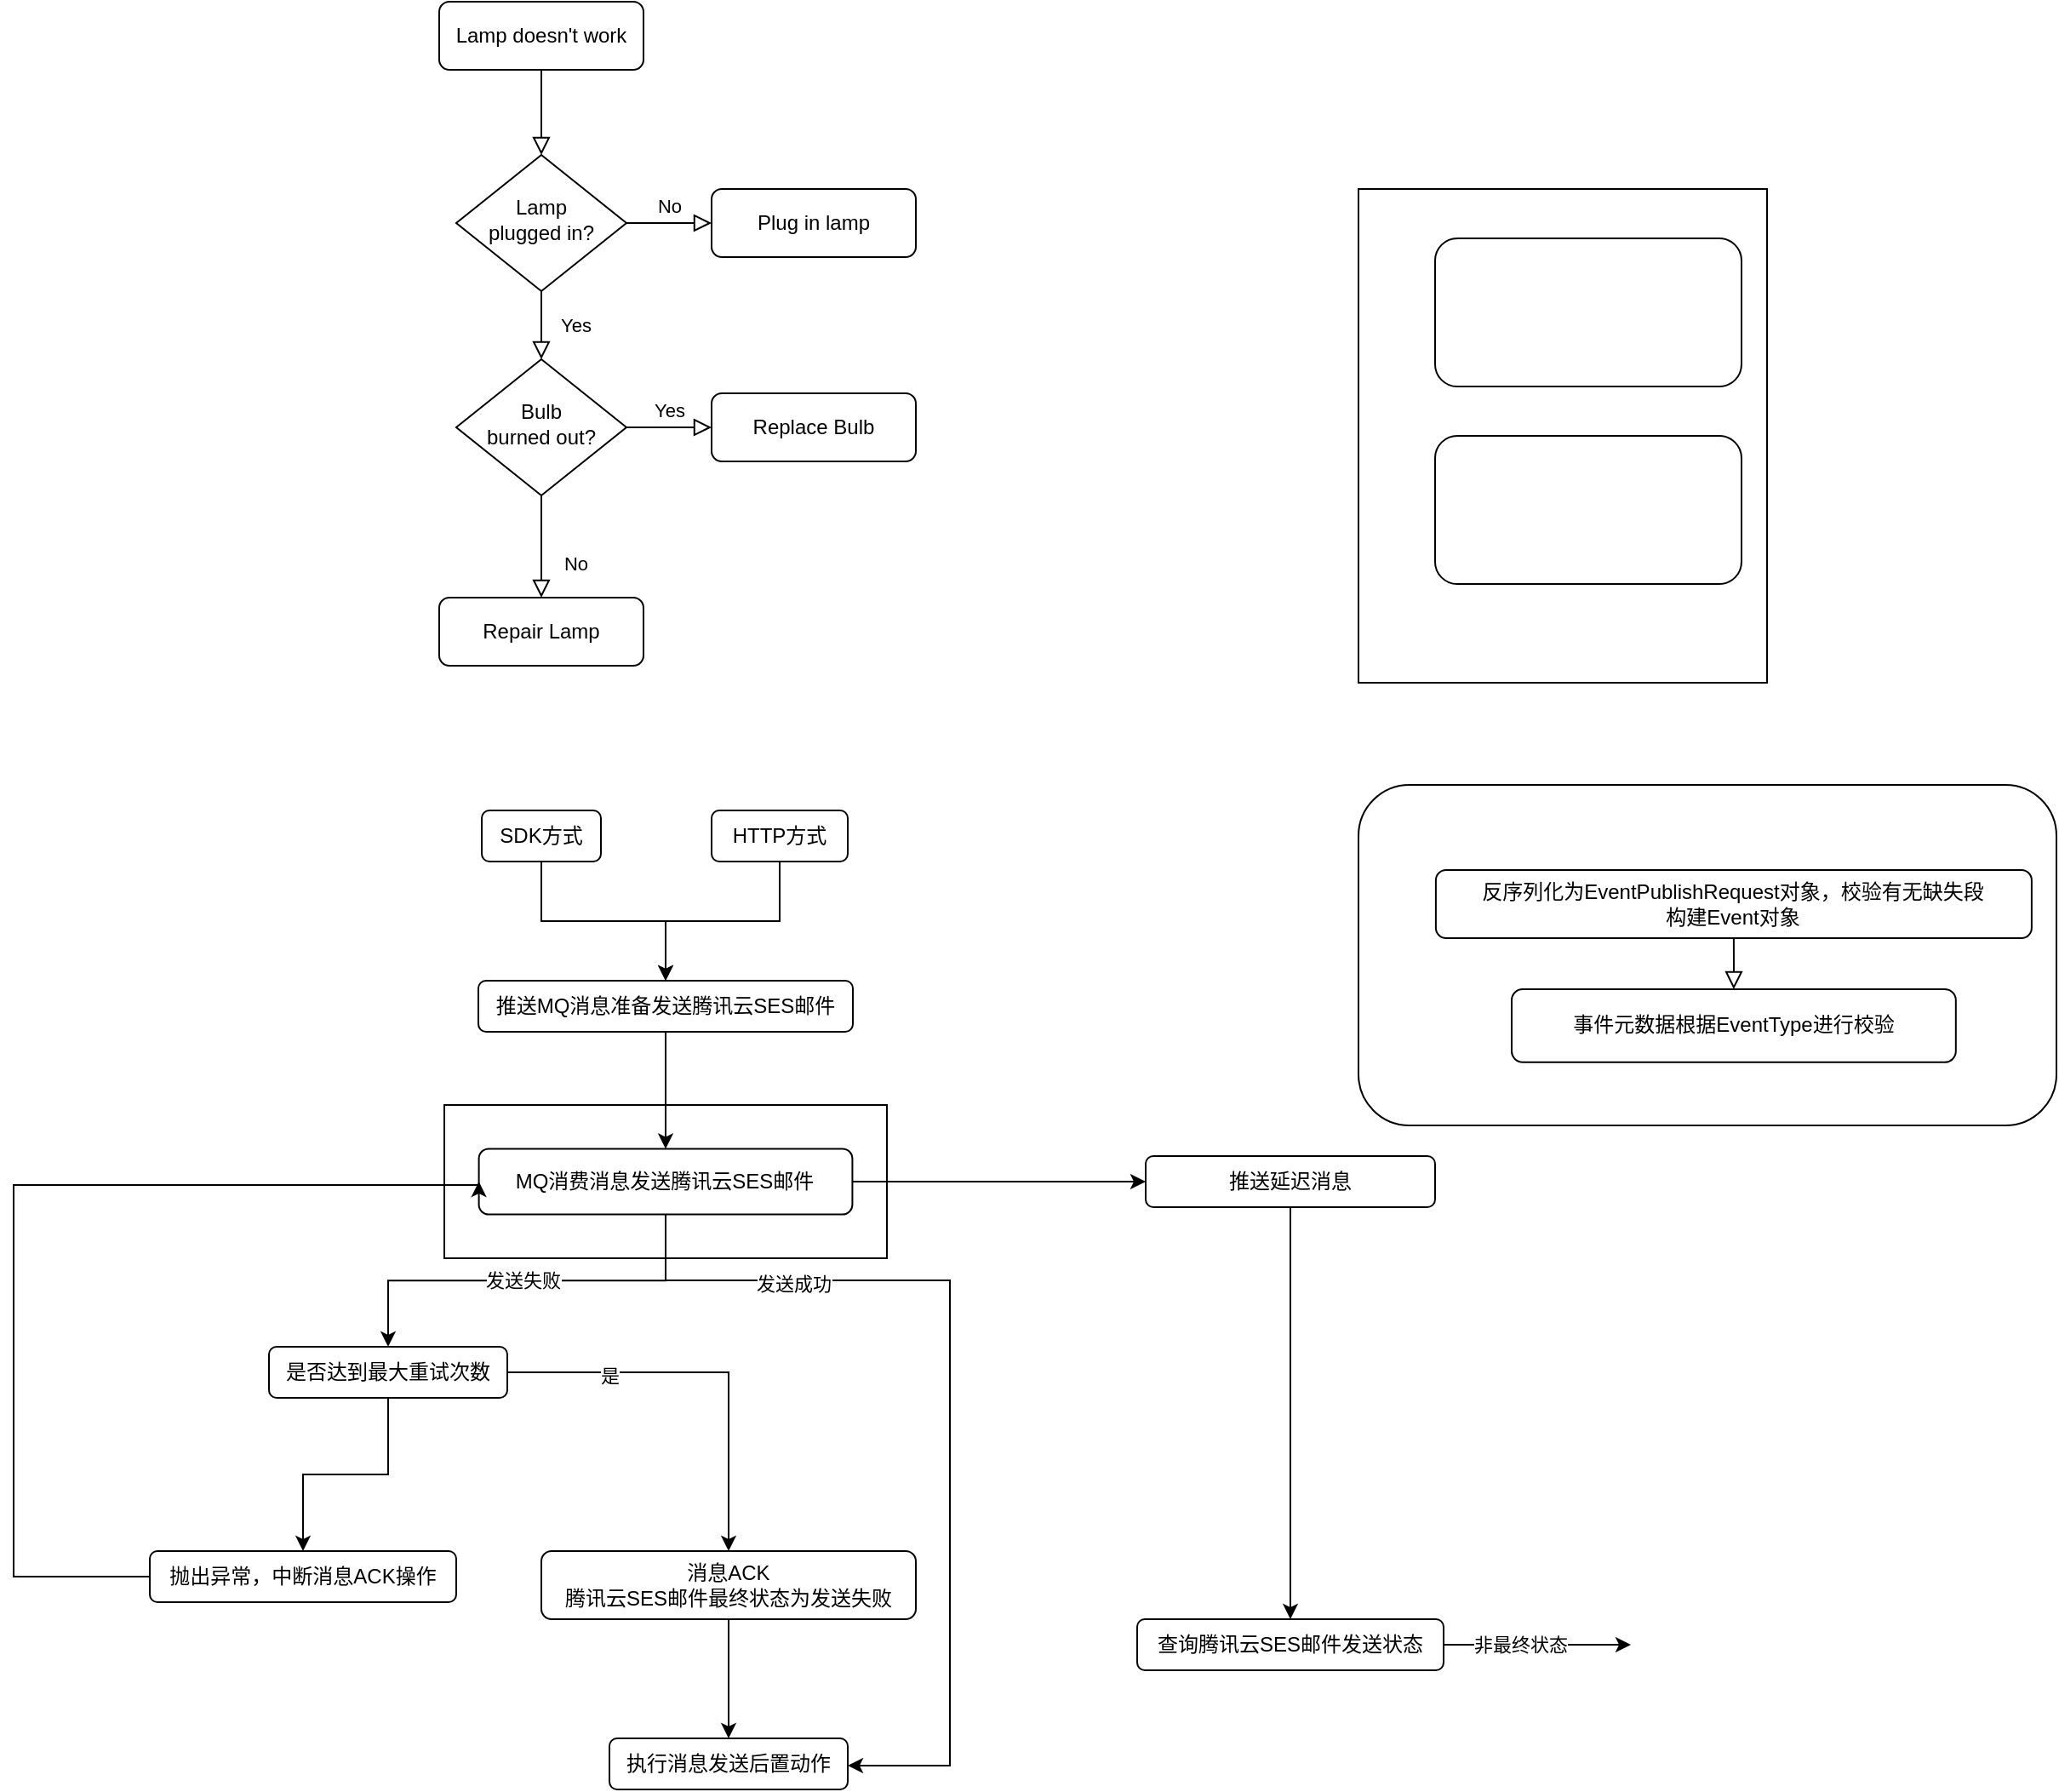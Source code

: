 <mxfile version="22.1.5" type="github">
  <diagram id="C5RBs43oDa-KdzZeNtuy" name="Page-1">
    <mxGraphModel dx="1821" dy="761" grid="1" gridSize="10" guides="1" tooltips="1" connect="1" arrows="1" fold="0" page="0" pageScale="1" pageWidth="827" pageHeight="1169" math="0" shadow="0">
      <root>
        <mxCell id="WIyWlLk6GJQsqaUBKTNV-0" />
        <mxCell id="WIyWlLk6GJQsqaUBKTNV-1" parent="WIyWlLk6GJQsqaUBKTNV-0" />
        <mxCell id="E-Mk3-1XfCoqqupNHNzq-84" value="" style="group;fillColor=default;strokeColor=default;container=1;pointerEvents=0;treeMoving=0;treeFolding=0;moveCells=0;enumerate=0;comic=0;fixedWidth=0;connectable=1;" vertex="1" connectable="0" parent="WIyWlLk6GJQsqaUBKTNV-1">
          <mxGeometry x="700" y="190" width="240" height="290" as="geometry" />
        </mxCell>
        <mxCell id="E-Mk3-1XfCoqqupNHNzq-83" value="" style="rounded=1;whiteSpace=wrap;html=1;pointerEvents=0;strokeColor=default;align=center;verticalAlign=top;fontFamily=Helvetica;fontSize=12;fontColor=default;fillColor=default;gradientColor=none;" vertex="1" parent="E-Mk3-1XfCoqqupNHNzq-84">
          <mxGeometry x="45" y="29" width="180" height="87" as="geometry" />
        </mxCell>
        <mxCell id="E-Mk3-1XfCoqqupNHNzq-82" value="" style="rounded=1;whiteSpace=wrap;html=1;pointerEvents=0;strokeColor=default;align=center;verticalAlign=top;fontFamily=Helvetica;fontSize=12;fontColor=default;fillColor=default;gradientColor=none;" vertex="1" parent="E-Mk3-1XfCoqqupNHNzq-84">
          <mxGeometry x="45" y="145" width="180" height="87" as="geometry" />
        </mxCell>
        <mxCell id="E-Mk3-1XfCoqqupNHNzq-80" value="" style="group;fillColor=default;strokeColor=default;connectable=1;container=1;" vertex="1" connectable="0" parent="WIyWlLk6GJQsqaUBKTNV-1">
          <mxGeometry x="163" y="728" width="260" height="90" as="geometry" />
        </mxCell>
        <mxCell id="E-Mk3-1XfCoqqupNHNzq-7" value="MQ消费消息发送腾讯云SES邮件" style="rounded=1;whiteSpace=wrap;html=1;" vertex="1" parent="E-Mk3-1XfCoqqupNHNzq-80">
          <mxGeometry x="20.3" y="25.719" width="219.409" height="38.571" as="geometry" />
        </mxCell>
        <mxCell id="WIyWlLk6GJQsqaUBKTNV-2" value="" style="rounded=0;html=1;jettySize=auto;orthogonalLoop=1;fontSize=11;endArrow=block;endFill=0;endSize=8;strokeWidth=1;shadow=0;labelBackgroundColor=none;edgeStyle=orthogonalEdgeStyle;" parent="WIyWlLk6GJQsqaUBKTNV-1" source="WIyWlLk6GJQsqaUBKTNV-3" target="WIyWlLk6GJQsqaUBKTNV-6" edge="1">
          <mxGeometry relative="1" as="geometry" />
        </mxCell>
        <mxCell id="WIyWlLk6GJQsqaUBKTNV-3" value="Lamp doesn&#39;t work" style="rounded=1;whiteSpace=wrap;html=1;fontSize=12;glass=0;strokeWidth=1;shadow=0;" parent="WIyWlLk6GJQsqaUBKTNV-1" vertex="1">
          <mxGeometry x="160" y="80" width="120" height="40" as="geometry" />
        </mxCell>
        <mxCell id="WIyWlLk6GJQsqaUBKTNV-4" value="Yes" style="rounded=0;html=1;jettySize=auto;orthogonalLoop=1;fontSize=11;endArrow=block;endFill=0;endSize=8;strokeWidth=1;shadow=0;labelBackgroundColor=none;edgeStyle=orthogonalEdgeStyle;" parent="WIyWlLk6GJQsqaUBKTNV-1" source="WIyWlLk6GJQsqaUBKTNV-6" target="WIyWlLk6GJQsqaUBKTNV-10" edge="1">
          <mxGeometry y="20" relative="1" as="geometry">
            <mxPoint as="offset" />
          </mxGeometry>
        </mxCell>
        <mxCell id="WIyWlLk6GJQsqaUBKTNV-5" value="No" style="edgeStyle=orthogonalEdgeStyle;rounded=0;html=1;jettySize=auto;orthogonalLoop=1;fontSize=11;endArrow=block;endFill=0;endSize=8;strokeWidth=1;shadow=0;labelBackgroundColor=none;" parent="WIyWlLk6GJQsqaUBKTNV-1" source="WIyWlLk6GJQsqaUBKTNV-6" target="WIyWlLk6GJQsqaUBKTNV-7" edge="1">
          <mxGeometry y="10" relative="1" as="geometry">
            <mxPoint as="offset" />
          </mxGeometry>
        </mxCell>
        <mxCell id="WIyWlLk6GJQsqaUBKTNV-6" value="Lamp&lt;br&gt;plugged in?" style="rhombus;whiteSpace=wrap;html=1;shadow=0;fontFamily=Helvetica;fontSize=12;align=center;strokeWidth=1;spacing=6;spacingTop=-4;" parent="WIyWlLk6GJQsqaUBKTNV-1" vertex="1">
          <mxGeometry x="170" y="170" width="100" height="80" as="geometry" />
        </mxCell>
        <mxCell id="WIyWlLk6GJQsqaUBKTNV-7" value="Plug in lamp" style="rounded=1;whiteSpace=wrap;html=1;fontSize=12;glass=0;strokeWidth=1;shadow=0;" parent="WIyWlLk6GJQsqaUBKTNV-1" vertex="1">
          <mxGeometry x="320" y="190" width="120" height="40" as="geometry" />
        </mxCell>
        <mxCell id="WIyWlLk6GJQsqaUBKTNV-8" value="No" style="rounded=0;html=1;jettySize=auto;orthogonalLoop=1;fontSize=11;endArrow=block;endFill=0;endSize=8;strokeWidth=1;shadow=0;labelBackgroundColor=none;edgeStyle=orthogonalEdgeStyle;" parent="WIyWlLk6GJQsqaUBKTNV-1" source="WIyWlLk6GJQsqaUBKTNV-10" target="WIyWlLk6GJQsqaUBKTNV-11" edge="1">
          <mxGeometry x="0.333" y="20" relative="1" as="geometry">
            <mxPoint as="offset" />
          </mxGeometry>
        </mxCell>
        <mxCell id="WIyWlLk6GJQsqaUBKTNV-9" value="Yes" style="edgeStyle=orthogonalEdgeStyle;rounded=0;html=1;jettySize=auto;orthogonalLoop=1;fontSize=11;endArrow=block;endFill=0;endSize=8;strokeWidth=1;shadow=0;labelBackgroundColor=none;" parent="WIyWlLk6GJQsqaUBKTNV-1" source="WIyWlLk6GJQsqaUBKTNV-10" target="WIyWlLk6GJQsqaUBKTNV-12" edge="1">
          <mxGeometry y="10" relative="1" as="geometry">
            <mxPoint as="offset" />
          </mxGeometry>
        </mxCell>
        <mxCell id="WIyWlLk6GJQsqaUBKTNV-10" value="Bulb&lt;br&gt;burned out?" style="rhombus;whiteSpace=wrap;html=1;shadow=0;fontFamily=Helvetica;fontSize=12;align=center;strokeWidth=1;spacing=6;spacingTop=-4;" parent="WIyWlLk6GJQsqaUBKTNV-1" vertex="1">
          <mxGeometry x="170" y="290" width="100" height="80" as="geometry" />
        </mxCell>
        <mxCell id="WIyWlLk6GJQsqaUBKTNV-11" value="Repair Lamp" style="rounded=1;whiteSpace=wrap;html=1;fontSize=12;glass=0;strokeWidth=1;shadow=0;" parent="WIyWlLk6GJQsqaUBKTNV-1" vertex="1">
          <mxGeometry x="160" y="430" width="120" height="40" as="geometry" />
        </mxCell>
        <mxCell id="WIyWlLk6GJQsqaUBKTNV-12" value="Replace Bulb" style="rounded=1;whiteSpace=wrap;html=1;fontSize=12;glass=0;strokeWidth=1;shadow=0;" parent="WIyWlLk6GJQsqaUBKTNV-1" vertex="1">
          <mxGeometry x="320" y="310" width="120" height="40" as="geometry" />
        </mxCell>
        <mxCell id="E-Mk3-1XfCoqqupNHNzq-5" style="edgeStyle=orthogonalEdgeStyle;rounded=0;orthogonalLoop=1;jettySize=auto;html=1;entryX=0.5;entryY=0;entryDx=0;entryDy=0;" edge="1" parent="WIyWlLk6GJQsqaUBKTNV-1" source="E-Mk3-1XfCoqqupNHNzq-1" target="E-Mk3-1XfCoqqupNHNzq-3">
          <mxGeometry relative="1" as="geometry" />
        </mxCell>
        <mxCell id="E-Mk3-1XfCoqqupNHNzq-6" style="edgeStyle=orthogonalEdgeStyle;rounded=0;orthogonalLoop=1;jettySize=auto;html=1;entryX=0.5;entryY=0;entryDx=0;entryDy=0;" edge="1" parent="WIyWlLk6GJQsqaUBKTNV-1" source="E-Mk3-1XfCoqqupNHNzq-2" target="E-Mk3-1XfCoqqupNHNzq-3">
          <mxGeometry relative="1" as="geometry" />
        </mxCell>
        <mxCell id="E-Mk3-1XfCoqqupNHNzq-8" value="" style="edgeStyle=orthogonalEdgeStyle;rounded=0;orthogonalLoop=1;jettySize=auto;html=1;" edge="1" parent="WIyWlLk6GJQsqaUBKTNV-1" source="E-Mk3-1XfCoqqupNHNzq-3" target="E-Mk3-1XfCoqqupNHNzq-7">
          <mxGeometry relative="1" as="geometry" />
        </mxCell>
        <mxCell id="E-Mk3-1XfCoqqupNHNzq-3" value="推送MQ消息准备发送腾讯云SES邮件" style="rounded=1;whiteSpace=wrap;html=1;" vertex="1" parent="WIyWlLk6GJQsqaUBKTNV-1">
          <mxGeometry x="183" y="655" width="220" height="30" as="geometry" />
        </mxCell>
        <mxCell id="E-Mk3-1XfCoqqupNHNzq-17" value="" style="edgeStyle=orthogonalEdgeStyle;rounded=0;orthogonalLoop=1;jettySize=auto;html=1;" edge="1" parent="WIyWlLk6GJQsqaUBKTNV-1" source="E-Mk3-1XfCoqqupNHNzq-7" target="E-Mk3-1XfCoqqupNHNzq-16">
          <mxGeometry relative="1" as="geometry" />
        </mxCell>
        <mxCell id="E-Mk3-1XfCoqqupNHNzq-19" value="" style="edgeStyle=orthogonalEdgeStyle;rounded=0;orthogonalLoop=1;jettySize=auto;html=1;exitX=0.5;exitY=1;exitDx=0;exitDy=0;entryX=1;entryY=0.5;entryDx=0;entryDy=0;" edge="1" parent="WIyWlLk6GJQsqaUBKTNV-1">
          <mxGeometry relative="1" as="geometry">
            <mxPoint x="293.005" y="795.29" as="sourcePoint" />
            <mxPoint x="400" y="1116" as="targetPoint" />
            <Array as="points">
              <mxPoint x="293" y="831" />
              <mxPoint x="460" y="831" />
              <mxPoint x="460" y="1116" />
            </Array>
          </mxGeometry>
        </mxCell>
        <mxCell id="E-Mk3-1XfCoqqupNHNzq-20" value="发送成功" style="edgeLabel;html=1;align=center;verticalAlign=middle;resizable=0;points=[];" vertex="1" connectable="0" parent="E-Mk3-1XfCoqqupNHNzq-19">
          <mxGeometry x="-0.042" width="70" height="30" relative="1" as="geometry">
            <mxPoint x="-127" y="-73" as="offset" />
          </mxGeometry>
        </mxCell>
        <mxCell id="E-Mk3-1XfCoqqupNHNzq-26" value="" style="edgeStyle=orthogonalEdgeStyle;rounded=0;orthogonalLoop=1;jettySize=auto;html=1;" edge="1" parent="WIyWlLk6GJQsqaUBKTNV-1" source="E-Mk3-1XfCoqqupNHNzq-7" target="E-Mk3-1XfCoqqupNHNzq-25">
          <mxGeometry relative="1" as="geometry" />
        </mxCell>
        <mxCell id="E-Mk3-1XfCoqqupNHNzq-28" value="发送失败" style="edgeLabel;html=1;align=center;verticalAlign=middle;resizable=0;points=[];" vertex="1" connectable="0" parent="E-Mk3-1XfCoqqupNHNzq-26">
          <mxGeometry x="0.118" y="3" width="70" height="30" relative="1" as="geometry">
            <mxPoint x="-23" y="-18" as="offset" />
          </mxGeometry>
        </mxCell>
        <mxCell id="E-Mk3-1XfCoqqupNHNzq-9" value="" style="group" vertex="1" connectable="0" parent="WIyWlLk6GJQsqaUBKTNV-1">
          <mxGeometry x="185" y="555" width="215" height="30.0" as="geometry" />
        </mxCell>
        <mxCell id="E-Mk3-1XfCoqqupNHNzq-1" value="SDK方式" style="rounded=1;whiteSpace=wrap;html=1;fontSize=12;glass=0;strokeWidth=1;shadow=0;" vertex="1" parent="E-Mk3-1XfCoqqupNHNzq-9">
          <mxGeometry y="1.137e-13" width="70" height="30" as="geometry" />
        </mxCell>
        <mxCell id="E-Mk3-1XfCoqqupNHNzq-2" value="HTTP方式&lt;br&gt;" style="rounded=1;whiteSpace=wrap;html=1;" vertex="1" parent="E-Mk3-1XfCoqqupNHNzq-9">
          <mxGeometry x="135" width="80" height="30" as="geometry" />
        </mxCell>
        <mxCell id="E-Mk3-1XfCoqqupNHNzq-60" style="edgeStyle=orthogonalEdgeStyle;rounded=0;orthogonalLoop=1;jettySize=auto;html=1;entryX=0.5;entryY=0;entryDx=0;entryDy=0;" edge="1" parent="WIyWlLk6GJQsqaUBKTNV-1" source="E-Mk3-1XfCoqqupNHNzq-16" target="E-Mk3-1XfCoqqupNHNzq-18">
          <mxGeometry relative="1" as="geometry" />
        </mxCell>
        <mxCell id="E-Mk3-1XfCoqqupNHNzq-16" value="推送延迟消息" style="rounded=1;whiteSpace=wrap;html=1;" vertex="1" parent="WIyWlLk6GJQsqaUBKTNV-1">
          <mxGeometry x="575" y="758" width="170" height="30" as="geometry" />
        </mxCell>
        <mxCell id="E-Mk3-1XfCoqqupNHNzq-63" style="edgeStyle=orthogonalEdgeStyle;rounded=0;orthogonalLoop=1;jettySize=auto;html=1;" edge="1" parent="WIyWlLk6GJQsqaUBKTNV-1" source="E-Mk3-1XfCoqqupNHNzq-18">
          <mxGeometry relative="1" as="geometry">
            <mxPoint x="860" y="1045" as="targetPoint" />
          </mxGeometry>
        </mxCell>
        <mxCell id="E-Mk3-1XfCoqqupNHNzq-64" value="非最终状态" style="edgeLabel;html=1;align=center;verticalAlign=middle;resizable=0;points=[];" vertex="1" connectable="0" parent="E-Mk3-1XfCoqqupNHNzq-63">
          <mxGeometry x="-0.192" y="-2" relative="1" as="geometry">
            <mxPoint y="-2" as="offset" />
          </mxGeometry>
        </mxCell>
        <mxCell id="E-Mk3-1XfCoqqupNHNzq-18" value="查询腾讯云SES邮件发送状态&lt;br&gt;" style="rounded=1;whiteSpace=wrap;html=1;" vertex="1" parent="WIyWlLk6GJQsqaUBKTNV-1">
          <mxGeometry x="570" y="1030" width="180" height="30" as="geometry" />
        </mxCell>
        <mxCell id="E-Mk3-1XfCoqqupNHNzq-47" value="" style="edgeStyle=orthogonalEdgeStyle;rounded=0;orthogonalLoop=1;jettySize=auto;html=1;" edge="1" parent="WIyWlLk6GJQsqaUBKTNV-1" source="E-Mk3-1XfCoqqupNHNzq-25" target="E-Mk3-1XfCoqqupNHNzq-46">
          <mxGeometry relative="1" as="geometry" />
        </mxCell>
        <mxCell id="E-Mk3-1XfCoqqupNHNzq-52" value="是" style="edgeLabel;html=1;align=center;verticalAlign=middle;resizable=0;points=[];" vertex="1" connectable="0" parent="E-Mk3-1XfCoqqupNHNzq-47">
          <mxGeometry x="-0.295" y="-2" width="30" height="30" relative="1" as="geometry">
            <mxPoint x="-38" y="-15" as="offset" />
          </mxGeometry>
        </mxCell>
        <mxCell id="E-Mk3-1XfCoqqupNHNzq-58" style="edgeStyle=orthogonalEdgeStyle;rounded=0;orthogonalLoop=1;jettySize=auto;html=1;entryX=0.5;entryY=0;entryDx=0;entryDy=0;" edge="1" parent="WIyWlLk6GJQsqaUBKTNV-1" source="E-Mk3-1XfCoqqupNHNzq-25" target="E-Mk3-1XfCoqqupNHNzq-48">
          <mxGeometry relative="1" as="geometry" />
        </mxCell>
        <mxCell id="E-Mk3-1XfCoqqupNHNzq-25" value="是否达到最大重试次数" style="rounded=1;whiteSpace=wrap;html=1;" vertex="1" parent="WIyWlLk6GJQsqaUBKTNV-1">
          <mxGeometry x="60" y="870" width="140" height="30" as="geometry" />
        </mxCell>
        <mxCell id="E-Mk3-1XfCoqqupNHNzq-59" style="edgeStyle=orthogonalEdgeStyle;rounded=0;orthogonalLoop=1;jettySize=auto;html=1;entryX=0.5;entryY=0;entryDx=0;entryDy=0;" edge="1" parent="WIyWlLk6GJQsqaUBKTNV-1" source="E-Mk3-1XfCoqqupNHNzq-46" target="E-Mk3-1XfCoqqupNHNzq-56">
          <mxGeometry relative="1" as="geometry" />
        </mxCell>
        <mxCell id="E-Mk3-1XfCoqqupNHNzq-46" value="消息ACK&lt;br&gt;腾讯云SES邮件最终状态为发送失败" style="rounded=1;whiteSpace=wrap;html=1;" vertex="1" parent="WIyWlLk6GJQsqaUBKTNV-1">
          <mxGeometry x="220" y="990" width="220" height="40" as="geometry" />
        </mxCell>
        <mxCell id="E-Mk3-1XfCoqqupNHNzq-81" style="edgeStyle=orthogonalEdgeStyle;rounded=0;orthogonalLoop=1;jettySize=auto;html=1;entryX=0;entryY=0.5;entryDx=0;entryDy=0;" edge="1" parent="WIyWlLk6GJQsqaUBKTNV-1" source="E-Mk3-1XfCoqqupNHNzq-48" target="E-Mk3-1XfCoqqupNHNzq-7">
          <mxGeometry relative="1" as="geometry">
            <Array as="points">
              <mxPoint x="-90" y="1005" />
              <mxPoint x="-90" y="775" />
            </Array>
          </mxGeometry>
        </mxCell>
        <mxCell id="E-Mk3-1XfCoqqupNHNzq-48" value="抛出异常，中断消息ACK操作" style="rounded=1;whiteSpace=wrap;html=1;" vertex="1" parent="WIyWlLk6GJQsqaUBKTNV-1">
          <mxGeometry x="-10" y="990" width="180" height="30" as="geometry" />
        </mxCell>
        <mxCell id="E-Mk3-1XfCoqqupNHNzq-56" value="执行消息发送后置动作" style="rounded=1;whiteSpace=wrap;html=1;" vertex="1" parent="WIyWlLk6GJQsqaUBKTNV-1">
          <mxGeometry x="260" y="1100" width="140" height="30" as="geometry" />
        </mxCell>
        <mxCell id="E-Mk3-1XfCoqqupNHNzq-93" value="" style="group;fillColor=default;strokeColor=default;gradientColor=none;rounded=1;noLabel=0;collapsible=1;container=1;pointerEvents=0;" vertex="1" connectable="0" parent="WIyWlLk6GJQsqaUBKTNV-1">
          <mxGeometry x="700" y="540" width="410" height="200" as="geometry" />
        </mxCell>
        <mxCell id="E-Mk3-1XfCoqqupNHNzq-90" value="反序列化为EventPublishRequest对象，校验有无缺失段&lt;br&gt;构建Event对象" style="rounded=1;html=1;fontSize=12;glass=0;strokeWidth=1;shadow=0;whiteSpace=wrap;" vertex="1" parent="E-Mk3-1XfCoqqupNHNzq-93">
          <mxGeometry x="45.45" y="50" width="350" height="40" as="geometry" />
        </mxCell>
        <mxCell id="E-Mk3-1XfCoqqupNHNzq-91" value="事件元数据根据EventType进行&lt;span style=&quot;background-color: initial;&quot;&gt;校验&lt;/span&gt;" style="rounded=1;whiteSpace=wrap;html=1;fontSize=12;glass=0;strokeWidth=1;shadow=0;" vertex="1" parent="E-Mk3-1XfCoqqupNHNzq-93">
          <mxGeometry x="89.995" y="120.003" width="260.909" height="42.857" as="geometry" />
        </mxCell>
        <mxCell id="E-Mk3-1XfCoqqupNHNzq-92" value="" style="rounded=0;html=1;jettySize=auto;orthogonalLoop=1;fontSize=11;endArrow=block;endFill=0;endSize=8;strokeWidth=1;shadow=0;labelBackgroundColor=none;edgeStyle=orthogonalEdgeStyle;exitX=0.5;exitY=1;exitDx=0;exitDy=0;" edge="1" parent="E-Mk3-1XfCoqqupNHNzq-93" source="E-Mk3-1XfCoqqupNHNzq-90" target="E-Mk3-1XfCoqqupNHNzq-91">
          <mxGeometry x="0.333" y="20" relative="1" as="geometry">
            <mxPoint as="offset" />
          </mxGeometry>
        </mxCell>
      </root>
    </mxGraphModel>
  </diagram>
</mxfile>
